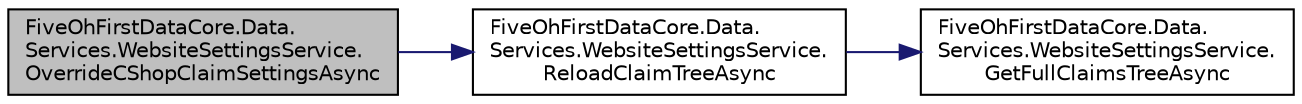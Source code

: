 digraph "FiveOhFirstDataCore.Data.Services.WebsiteSettingsService.OverrideCShopClaimSettingsAsync"
{
 // LATEX_PDF_SIZE
  edge [fontname="Helvetica",fontsize="10",labelfontname="Helvetica",labelfontsize="10"];
  node [fontname="Helvetica",fontsize="10",shape=record];
  rankdir="LR";
  Node1 [label="FiveOhFirstDataCore.Data.\lServices.WebsiteSettingsService.\lOverrideCShopClaimSettingsAsync",height=0.2,width=0.4,color="black", fillcolor="grey75", style="filled", fontcolor="black",tooltip="Override current C-Shop claim settings with the inputed data."];
  Node1 -> Node2 [color="midnightblue",fontsize="10",style="solid",fontname="Helvetica"];
  Node2 [label="FiveOhFirstDataCore.Data.\lServices.WebsiteSettingsService.\lReloadClaimTreeAsync",height=0.2,width=0.4,color="black", fillcolor="white", style="filled",URL="$class_five_oh_first_data_core_1_1_data_1_1_services_1_1_website_settings_service.html#a6b6f5ad002336d22c23455025e30c778",tooltip="Reload the Cached claim tree."];
  Node2 -> Node3 [color="midnightblue",fontsize="10",style="solid",fontname="Helvetica"];
  Node3 [label="FiveOhFirstDataCore.Data.\lServices.WebsiteSettingsService.\lGetFullClaimsTreeAsync",height=0.2,width=0.4,color="black", fillcolor="white", style="filled",URL="$class_five_oh_first_data_core_1_1_data_1_1_services_1_1_website_settings_service.html#aa1b2a4372b0f8438f46632c84efa8bb6",tooltip="Get the full C-Shop claims tree from the database."];
}
